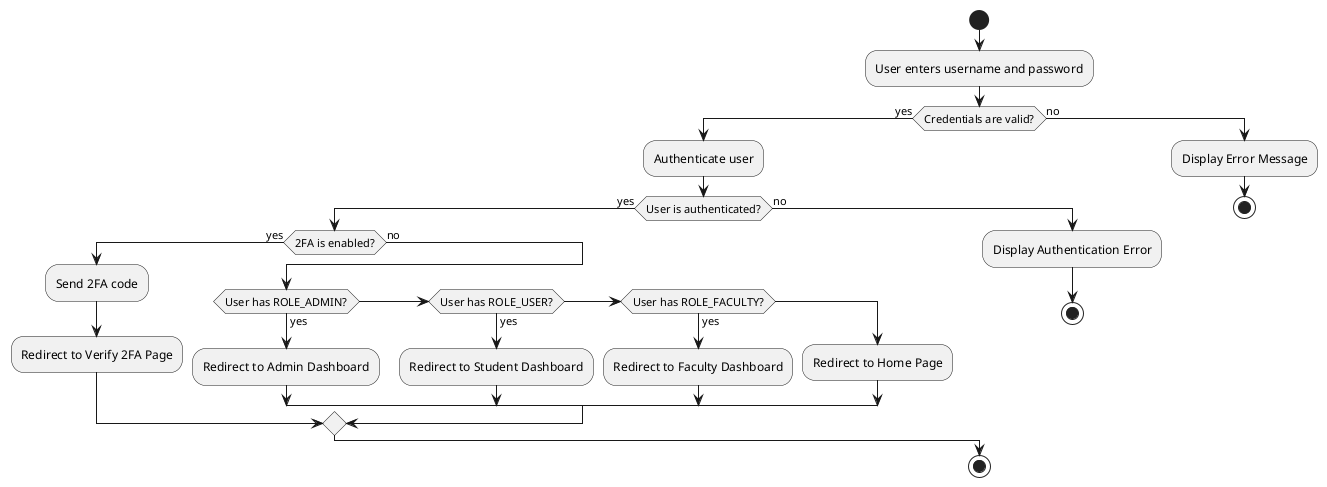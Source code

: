 @startuml
start

:User enters username and password;
if (Credentials are valid?) then (yes)
  :Authenticate user;
  if (User is authenticated?) then (yes)
    if (2FA is enabled?) then (yes)
      :Send 2FA code;
      :Redirect to Verify 2FA Page;
    else (no)
      if (User has ROLE_ADMIN?) then (yes)
        :Redirect to Admin Dashboard;
      elseif (User has ROLE_USER?) then (yes)
        :Redirect to Student Dashboard;
      elseif (User has ROLE_FACULTY?) then (yes)
        :Redirect to Faculty Dashboard;
      else
        :Redirect to Home Page;
      endif
    endif
  else (no)
    :Display Authentication Error;
    stop
  endif
else (no)
  :Display Error Message;
  stop
endif

stop
@enduml